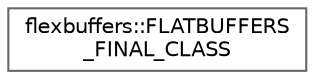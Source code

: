 digraph "Graphical Class Hierarchy"
{
 // LATEX_PDF_SIZE
  bgcolor="transparent";
  edge [fontname=Helvetica,fontsize=10,labelfontname=Helvetica,labelfontsize=10];
  node [fontname=Helvetica,fontsize=10,shape=box,height=0.2,width=0.4];
  rankdir="LR";
  Node0 [id="Node000000",label="flexbuffers::FLATBUFFERS\l_FINAL_CLASS",height=0.2,width=0.4,color="grey40", fillcolor="white", style="filled",URL="$classflexbuffers_1_1FLATBUFFERS__FINAL__CLASS.html",tooltip=" "];
}
